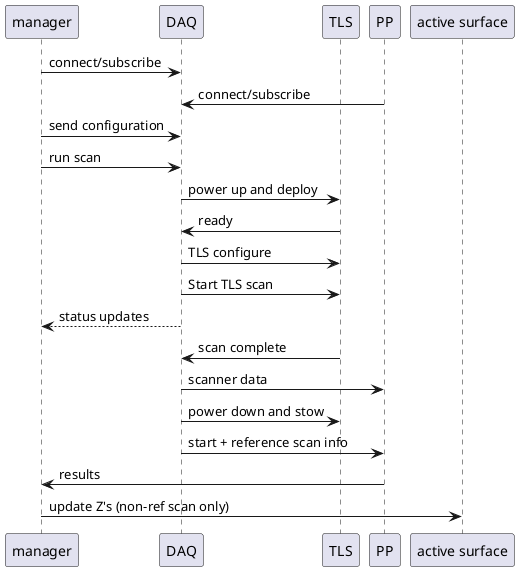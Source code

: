 @startuml
participant manager
participant DAQ
participant TLS
participant PP
participant "active surface"

manager -> DAQ : connect/subscribe
PP -> DAQ : connect/subscribe
manager -> DAQ : send configuration
manager -> DAQ : run scan
DAQ -> TLS : power up and deploy
TLS -> DAQ : ready
DAQ -> TLS : TLS configure
DAQ -> TLS : Start TLS scan
DAQ --> manager : status updates
TLS -> DAQ : scan complete
DAQ -> PP : scanner data
DAQ -> TLS : power down and stow
DAQ -> PP : start + reference scan info
PP -> manager : results
manager -> "active surface" : update Z's (non-ref scan only)
@enduml
